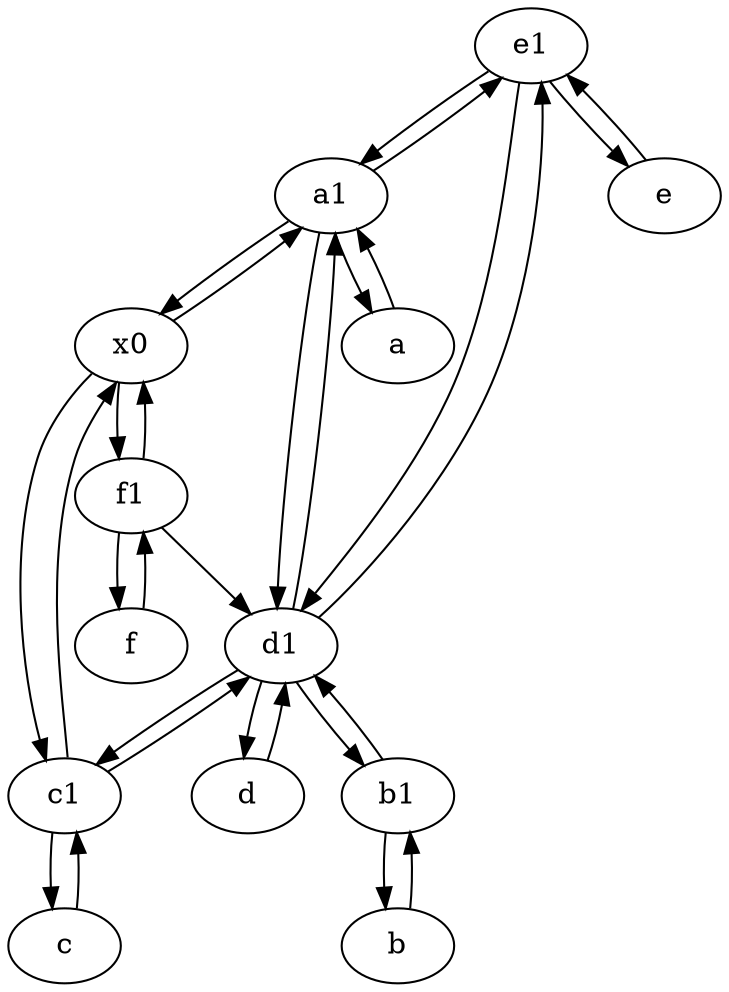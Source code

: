 digraph  {
	e1 [pos="25,45!"];
	a1 [pos="40,15!"];
	a [pos="40,10!"];
	b1 [pos="45,20!"];
	c1 [pos="30,15!"];
	f1;
	c [pos="20,10!"];
	d [pos="20,30!"];
	d1 [pos="25,30!"];
	e [pos="30,50!"];
	b [pos="50,20!"];
	f [pos="15,45!"];
	x0;
	d1 -> e1;
	x0 -> f1;
	a1 -> d1;
	x0 -> c1;
	d -> d1;
	e -> e1;
	e1 -> a1;
	d1 -> a1;
	d1 -> b1;
	b -> b1;
	e1 -> d1;
	f1 -> d1;
	a1 -> x0;
	d1 -> d;
	a1 -> e1;
	f1 -> x0;
	e1 -> e;
	a1 -> a;
	c1 -> d1;
	c1 -> c;
	b1 -> b;
	f1 -> f;
	f -> f1;
	x0 -> a1;
	a -> a1;
	b1 -> d1;
	c -> c1;
	c1 -> x0;
	d1 -> c1;

	}